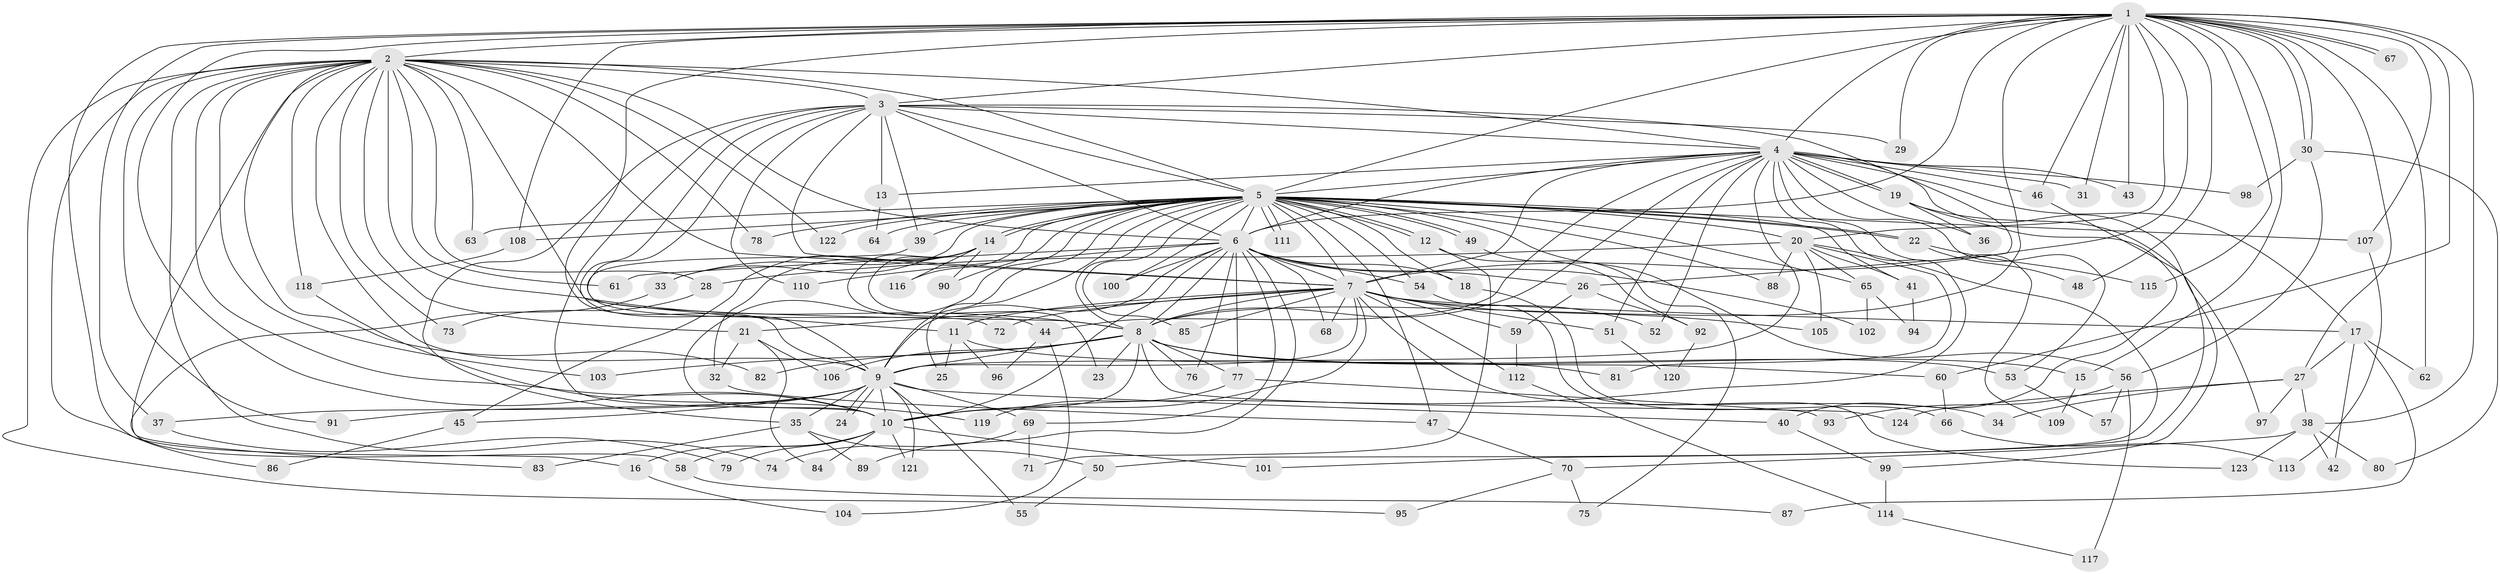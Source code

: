 // coarse degree distribution, {24: 0.016129032258064516, 35: 0.016129032258064516, 14: 0.03225806451612903, 18: 0.016129032258064516, 30: 0.016129032258064516, 17: 0.016129032258064516, 11: 0.016129032258064516, 4: 0.0967741935483871, 3: 0.22580645161290322, 8: 0.04838709677419355, 5: 0.03225806451612903, 1: 0.04838709677419355, 2: 0.3870967741935484, 6: 0.03225806451612903}
// Generated by graph-tools (version 1.1) at 2025/17/03/04/25 18:17:39]
// undirected, 124 vertices, 273 edges
graph export_dot {
graph [start="1"]
  node [color=gray90,style=filled];
  1;
  2;
  3;
  4;
  5;
  6;
  7;
  8;
  9;
  10;
  11;
  12;
  13;
  14;
  15;
  16;
  17;
  18;
  19;
  20;
  21;
  22;
  23;
  24;
  25;
  26;
  27;
  28;
  29;
  30;
  31;
  32;
  33;
  34;
  35;
  36;
  37;
  38;
  39;
  40;
  41;
  42;
  43;
  44;
  45;
  46;
  47;
  48;
  49;
  50;
  51;
  52;
  53;
  54;
  55;
  56;
  57;
  58;
  59;
  60;
  61;
  62;
  63;
  64;
  65;
  66;
  67;
  68;
  69;
  70;
  71;
  72;
  73;
  74;
  75;
  76;
  77;
  78;
  79;
  80;
  81;
  82;
  83;
  84;
  85;
  86;
  87;
  88;
  89;
  90;
  91;
  92;
  93;
  94;
  95;
  96;
  97;
  98;
  99;
  100;
  101;
  102;
  103;
  104;
  105;
  106;
  107;
  108;
  109;
  110;
  111;
  112;
  113;
  114;
  115;
  116;
  117;
  118;
  119;
  120;
  121;
  122;
  123;
  124;
  1 -- 2;
  1 -- 3;
  1 -- 4;
  1 -- 5;
  1 -- 6;
  1 -- 7;
  1 -- 8;
  1 -- 9;
  1 -- 10;
  1 -- 15;
  1 -- 16;
  1 -- 20;
  1 -- 27;
  1 -- 29;
  1 -- 30;
  1 -- 30;
  1 -- 31;
  1 -- 37;
  1 -- 38;
  1 -- 43;
  1 -- 46;
  1 -- 48;
  1 -- 60;
  1 -- 62;
  1 -- 67;
  1 -- 67;
  1 -- 107;
  1 -- 108;
  1 -- 115;
  2 -- 3;
  2 -- 4;
  2 -- 5;
  2 -- 6;
  2 -- 7;
  2 -- 8;
  2 -- 9;
  2 -- 10;
  2 -- 11;
  2 -- 21;
  2 -- 28;
  2 -- 58;
  2 -- 61;
  2 -- 63;
  2 -- 73;
  2 -- 74;
  2 -- 78;
  2 -- 82;
  2 -- 86;
  2 -- 91;
  2 -- 95;
  2 -- 103;
  2 -- 118;
  2 -- 122;
  3 -- 4;
  3 -- 5;
  3 -- 6;
  3 -- 7;
  3 -- 8;
  3 -- 9;
  3 -- 10;
  3 -- 13;
  3 -- 26;
  3 -- 29;
  3 -- 35;
  3 -- 39;
  3 -- 110;
  4 -- 5;
  4 -- 6;
  4 -- 7;
  4 -- 8;
  4 -- 9;
  4 -- 10;
  4 -- 13;
  4 -- 17;
  4 -- 19;
  4 -- 19;
  4 -- 31;
  4 -- 36;
  4 -- 43;
  4 -- 44;
  4 -- 46;
  4 -- 51;
  4 -- 52;
  4 -- 53;
  4 -- 98;
  4 -- 99;
  4 -- 109;
  5 -- 6;
  5 -- 7;
  5 -- 8;
  5 -- 9;
  5 -- 10;
  5 -- 12;
  5 -- 12;
  5 -- 14;
  5 -- 14;
  5 -- 18;
  5 -- 20;
  5 -- 22;
  5 -- 22;
  5 -- 25;
  5 -- 33;
  5 -- 39;
  5 -- 41;
  5 -- 47;
  5 -- 49;
  5 -- 49;
  5 -- 54;
  5 -- 56;
  5 -- 63;
  5 -- 64;
  5 -- 65;
  5 -- 78;
  5 -- 85;
  5 -- 88;
  5 -- 90;
  5 -- 100;
  5 -- 107;
  5 -- 108;
  5 -- 111;
  5 -- 111;
  5 -- 116;
  5 -- 122;
  6 -- 7;
  6 -- 8;
  6 -- 9;
  6 -- 10;
  6 -- 18;
  6 -- 26;
  6 -- 54;
  6 -- 61;
  6 -- 68;
  6 -- 69;
  6 -- 76;
  6 -- 77;
  6 -- 89;
  6 -- 100;
  6 -- 102;
  6 -- 110;
  7 -- 8;
  7 -- 9;
  7 -- 10;
  7 -- 11;
  7 -- 17;
  7 -- 21;
  7 -- 34;
  7 -- 51;
  7 -- 52;
  7 -- 59;
  7 -- 68;
  7 -- 72;
  7 -- 85;
  7 -- 105;
  7 -- 112;
  8 -- 9;
  8 -- 10;
  8 -- 15;
  8 -- 23;
  8 -- 53;
  8 -- 60;
  8 -- 76;
  8 -- 77;
  8 -- 82;
  8 -- 103;
  8 -- 106;
  8 -- 124;
  9 -- 10;
  9 -- 24;
  9 -- 24;
  9 -- 35;
  9 -- 37;
  9 -- 40;
  9 -- 45;
  9 -- 55;
  9 -- 69;
  9 -- 91;
  9 -- 121;
  10 -- 16;
  10 -- 58;
  10 -- 79;
  10 -- 84;
  10 -- 101;
  10 -- 121;
  11 -- 25;
  11 -- 81;
  11 -- 96;
  12 -- 71;
  12 -- 92;
  13 -- 64;
  14 -- 23;
  14 -- 32;
  14 -- 33;
  14 -- 44;
  14 -- 45;
  14 -- 90;
  14 -- 116;
  15 -- 109;
  16 -- 104;
  17 -- 27;
  17 -- 42;
  17 -- 62;
  17 -- 87;
  18 -- 66;
  19 -- 36;
  19 -- 40;
  19 -- 97;
  20 -- 28;
  20 -- 41;
  20 -- 50;
  20 -- 65;
  20 -- 81;
  20 -- 88;
  20 -- 105;
  21 -- 32;
  21 -- 84;
  21 -- 106;
  22 -- 48;
  22 -- 115;
  26 -- 59;
  26 -- 92;
  27 -- 34;
  27 -- 38;
  27 -- 97;
  27 -- 124;
  28 -- 73;
  30 -- 56;
  30 -- 80;
  30 -- 98;
  32 -- 47;
  33 -- 83;
  35 -- 50;
  35 -- 83;
  35 -- 89;
  37 -- 79;
  38 -- 42;
  38 -- 70;
  38 -- 80;
  38 -- 123;
  39 -- 72;
  40 -- 99;
  41 -- 94;
  44 -- 96;
  44 -- 104;
  45 -- 86;
  46 -- 101;
  47 -- 70;
  49 -- 75;
  50 -- 55;
  51 -- 120;
  53 -- 57;
  54 -- 123;
  56 -- 57;
  56 -- 93;
  56 -- 117;
  58 -- 87;
  59 -- 112;
  60 -- 66;
  65 -- 94;
  65 -- 102;
  66 -- 113;
  69 -- 71;
  69 -- 74;
  70 -- 75;
  70 -- 95;
  77 -- 93;
  77 -- 119;
  92 -- 120;
  99 -- 114;
  107 -- 113;
  108 -- 118;
  112 -- 114;
  114 -- 117;
  118 -- 119;
}
